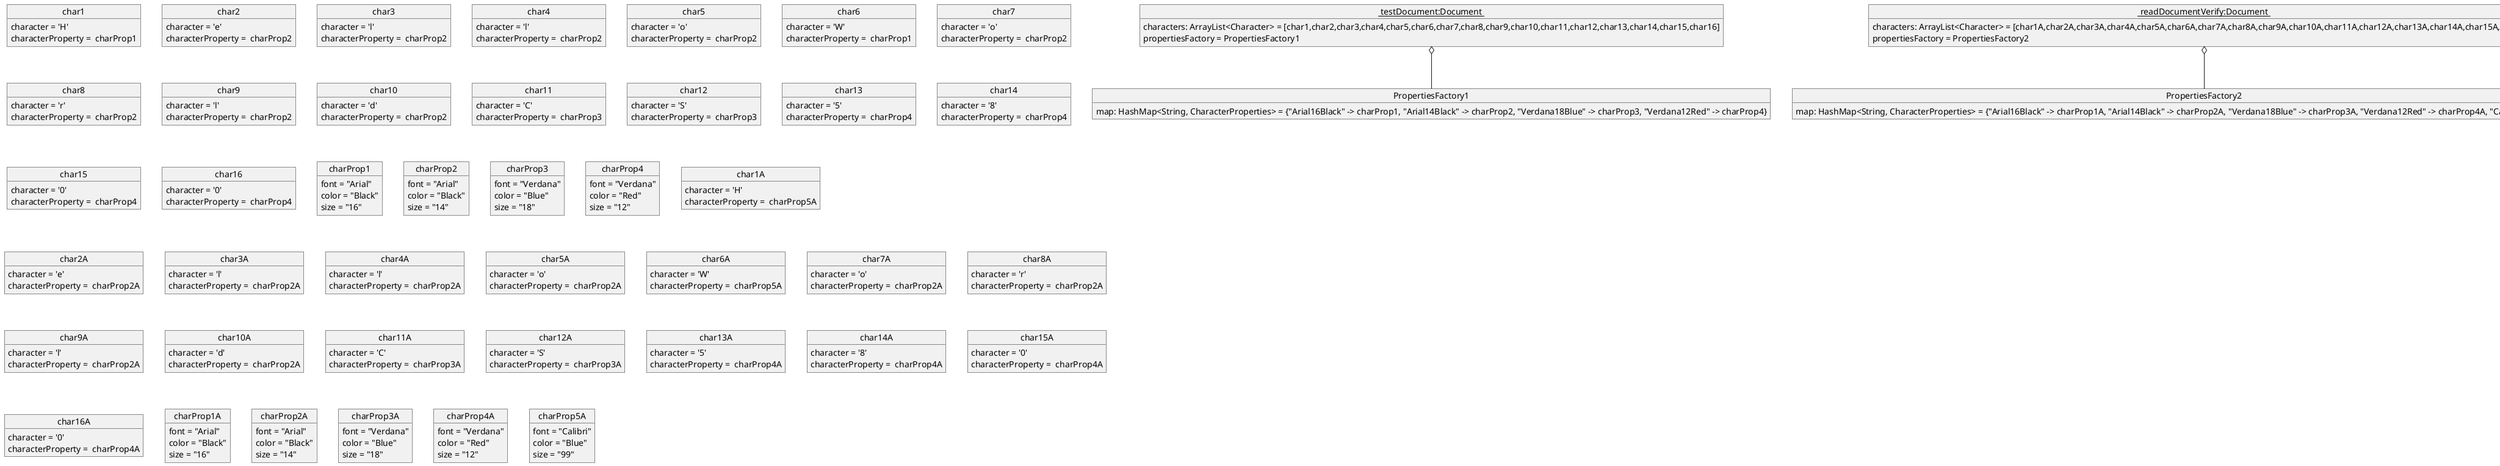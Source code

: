 @startuml
object "<u> testDocument:Document </u>" as doc {
characters: ArrayList<Character> = [char1,char2,char3,char4,char5,char6,char7,char8,char9,char10,char11,char12,char13,char14,char15,char16]
propertiesFactory = PropertiesFactory1
}

object PropertiesFactory1 {
map: HashMap<String, CharacterProperties> = {"Arial16Black" -> charProp1, "Arial14Black" -> charProp2, "Verdana18Blue" -> charProp3, "Verdana12Red" -> charProp4}
}

object char1 {
character = 'H'
characterProperty =  charProp1
}
object char2 {
character = 'e'
characterProperty =  charProp2
}
object char3 {
character = 'l'
characterProperty =  charProp2
}
object char4 {
character = 'l'
characterProperty =  charProp2
}
object char5 {
character = 'o'
characterProperty =  charProp2
}
object char6 {
character = 'W'
characterProperty =  charProp1
}
object char7 {
character = 'o'
characterProperty =  charProp2
}
object char8 {
character = 'r'
characterProperty =  charProp2
}
object char9 {
character = 'l'
characterProperty =  charProp2
}
object char10 {
character = 'd'
characterProperty =  charProp2
}
object char11 {
character = 'C'
characterProperty =  charProp3
}
object char12 {
character = 'S'
characterProperty =  charProp3
}
object char13 {
character = '5'
characterProperty =  charProp4
}
object char14 {
character = '8'
characterProperty =  charProp4
}
object char15 {
character = '0'
characterProperty =  charProp4
}
object char16 {
character = '0'
characterProperty =  charProp4
}


object charProp1 {
font = "Arial"
color = "Black"
size = "16"
}
object charProp2 {
font = "Arial"
color = "Black"
size = "14"
}
object charProp3 {
font = "Verdana"
color = "Blue"
size = "18"
}
object charProp4 {
font = "Verdana"
color = "Red"
size = "12"
}


doc o-- PropertiesFactory1




object "<u> readDocumentVerify:Document </u>" as verdoc {
characters: ArrayList<Character> = [char1A,char2A,char3A,char4A,char5A,char6A,char7A,char8A,char9A,char10A,char11A,char12A,char13A,char14A,char15A,char16A]
propertiesFactory = PropertiesFactory2
}

object PropertiesFactory2 {
map: HashMap<String, CharacterProperties> = {"Arial16Black" -> charProp1A, "Arial14Black" -> charProp2A, "Verdana18Blue" -> charProp3A, "Verdana12Red" -> charProp4A, "Calibri99Blue" -> charProp5A}
}


object char1A {
character = 'H'
characterProperty =  charProp5A
}
object char2A {
character = 'e'
characterProperty =  charProp2A
}
object char3A {
character = 'l'
characterProperty =  charProp2A
}
object char4A {
character = 'l'
characterProperty =  charProp2A
}
object char5A {
character = 'o'
characterProperty =  charProp2A
}
object char6A {
character = 'W'
characterProperty =  charProp5A
}
object char7A {
character = 'o'
characterProperty =  charProp2A
}
object char8A {
character = 'r'
characterProperty =  charProp2A
}
object char9A {
character = 'l'
characterProperty =  charProp2A
}
object char10A {
character = 'd'
characterProperty =  charProp2A
}
object char11A {
character = 'C'
characterProperty =  charProp3A
}
object char12A {
character = 'S'
characterProperty =  charProp3A
}
object char13A {
character = '5'
characterProperty =  charProp4A
}
object char14A {
character = '8'
characterProperty =  charProp4A
}
object char15A {
character = '0'
characterProperty =  charProp4A
}
object char16A {
character = '0'
characterProperty =  charProp4A
}

object charProp1A {
font = "Arial"
color = "Black"
size = "16"
}
object charProp2A {
font = "Arial"
color = "Black"
size = "14"
}
object charProp3A {
font = "Verdana"
color = "Blue"
size = "18"
}
object charProp4A {
font = "Verdana"
color = "Red"
size = "12"
}
object charProp5A {
font = "Calibri"
color = "Blue"
size = "99"
}



verdoc o-- PropertiesFactory2

@enduml
